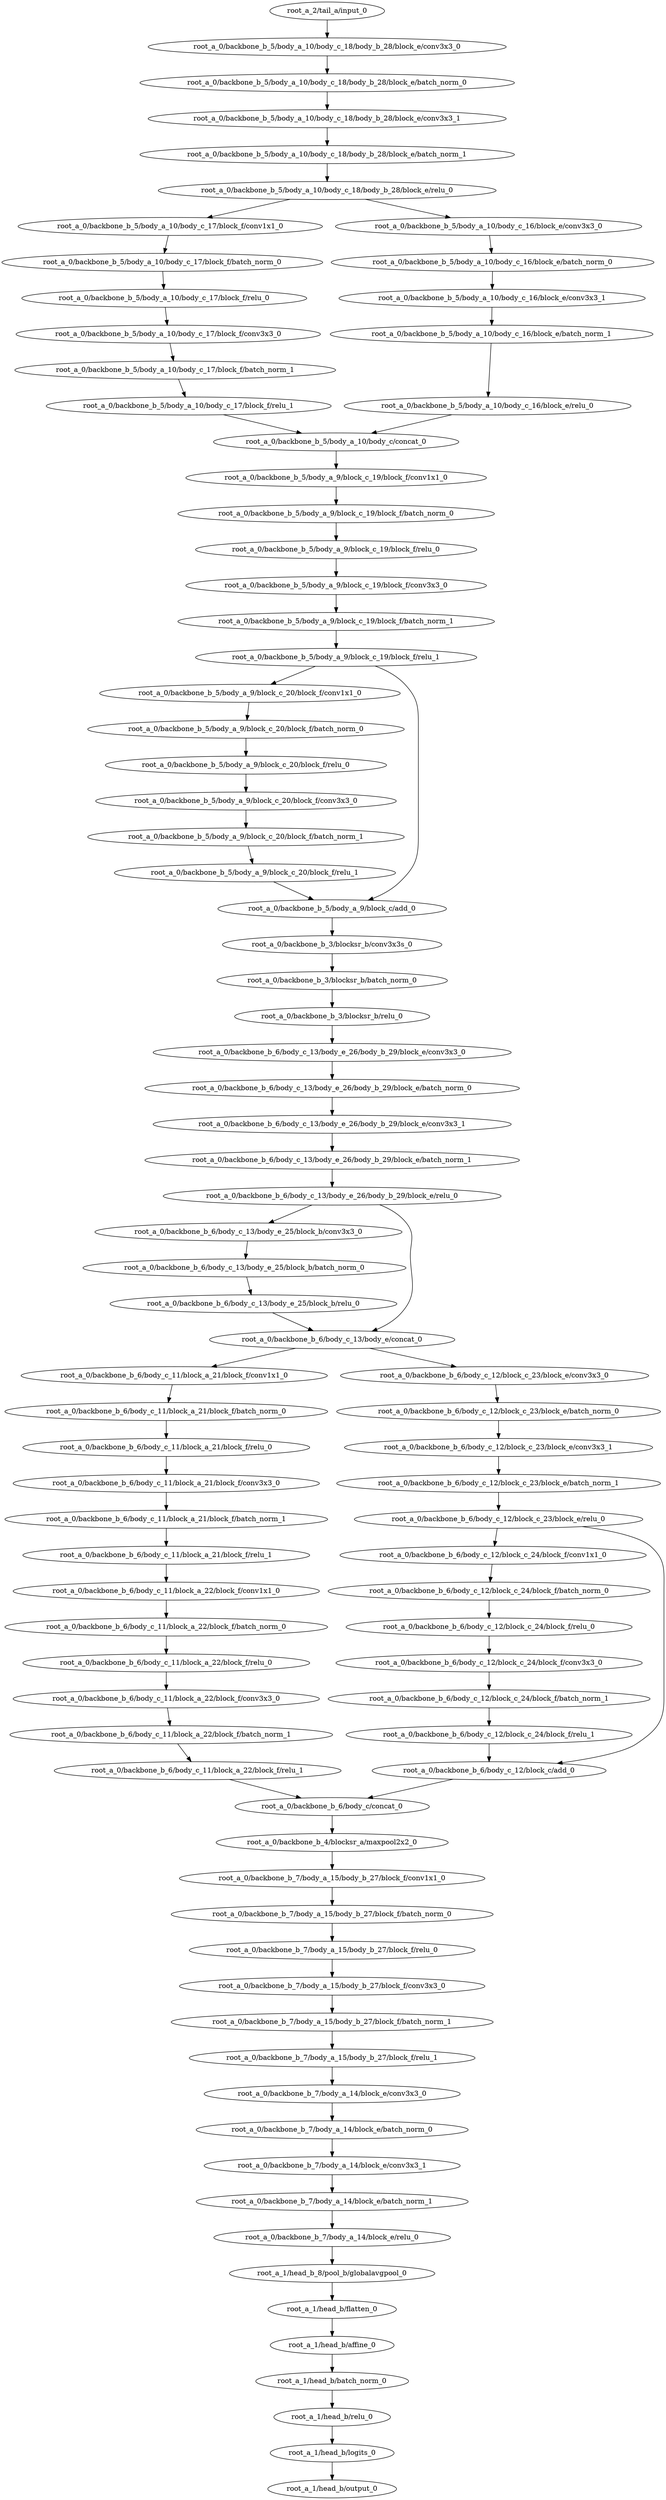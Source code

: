 digraph root_a {
	"root_a_2/tail_a/input_0"
	"root_a_0/backbone_b_5/body_a_10/body_c_18/body_b_28/block_e/conv3x3_0"
	"root_a_0/backbone_b_5/body_a_10/body_c_18/body_b_28/block_e/batch_norm_0"
	"root_a_0/backbone_b_5/body_a_10/body_c_18/body_b_28/block_e/conv3x3_1"
	"root_a_0/backbone_b_5/body_a_10/body_c_18/body_b_28/block_e/batch_norm_1"
	"root_a_0/backbone_b_5/body_a_10/body_c_18/body_b_28/block_e/relu_0"
	"root_a_0/backbone_b_5/body_a_10/body_c_17/block_f/conv1x1_0"
	"root_a_0/backbone_b_5/body_a_10/body_c_17/block_f/batch_norm_0"
	"root_a_0/backbone_b_5/body_a_10/body_c_17/block_f/relu_0"
	"root_a_0/backbone_b_5/body_a_10/body_c_17/block_f/conv3x3_0"
	"root_a_0/backbone_b_5/body_a_10/body_c_17/block_f/batch_norm_1"
	"root_a_0/backbone_b_5/body_a_10/body_c_17/block_f/relu_1"
	"root_a_0/backbone_b_5/body_a_10/body_c_16/block_e/conv3x3_0"
	"root_a_0/backbone_b_5/body_a_10/body_c_16/block_e/batch_norm_0"
	"root_a_0/backbone_b_5/body_a_10/body_c_16/block_e/conv3x3_1"
	"root_a_0/backbone_b_5/body_a_10/body_c_16/block_e/batch_norm_1"
	"root_a_0/backbone_b_5/body_a_10/body_c_16/block_e/relu_0"
	"root_a_0/backbone_b_5/body_a_10/body_c/concat_0"
	"root_a_0/backbone_b_5/body_a_9/block_c_19/block_f/conv1x1_0"
	"root_a_0/backbone_b_5/body_a_9/block_c_19/block_f/batch_norm_0"
	"root_a_0/backbone_b_5/body_a_9/block_c_19/block_f/relu_0"
	"root_a_0/backbone_b_5/body_a_9/block_c_19/block_f/conv3x3_0"
	"root_a_0/backbone_b_5/body_a_9/block_c_19/block_f/batch_norm_1"
	"root_a_0/backbone_b_5/body_a_9/block_c_19/block_f/relu_1"
	"root_a_0/backbone_b_5/body_a_9/block_c_20/block_f/conv1x1_0"
	"root_a_0/backbone_b_5/body_a_9/block_c_20/block_f/batch_norm_0"
	"root_a_0/backbone_b_5/body_a_9/block_c_20/block_f/relu_0"
	"root_a_0/backbone_b_5/body_a_9/block_c_20/block_f/conv3x3_0"
	"root_a_0/backbone_b_5/body_a_9/block_c_20/block_f/batch_norm_1"
	"root_a_0/backbone_b_5/body_a_9/block_c_20/block_f/relu_1"
	"root_a_0/backbone_b_5/body_a_9/block_c/add_0"
	"root_a_0/backbone_b_3/blocksr_b/conv3x3s_0"
	"root_a_0/backbone_b_3/blocksr_b/batch_norm_0"
	"root_a_0/backbone_b_3/blocksr_b/relu_0"
	"root_a_0/backbone_b_6/body_c_13/body_e_26/body_b_29/block_e/conv3x3_0"
	"root_a_0/backbone_b_6/body_c_13/body_e_26/body_b_29/block_e/batch_norm_0"
	"root_a_0/backbone_b_6/body_c_13/body_e_26/body_b_29/block_e/conv3x3_1"
	"root_a_0/backbone_b_6/body_c_13/body_e_26/body_b_29/block_e/batch_norm_1"
	"root_a_0/backbone_b_6/body_c_13/body_e_26/body_b_29/block_e/relu_0"
	"root_a_0/backbone_b_6/body_c_13/body_e_25/block_b/conv3x3_0"
	"root_a_0/backbone_b_6/body_c_13/body_e_25/block_b/batch_norm_0"
	"root_a_0/backbone_b_6/body_c_13/body_e_25/block_b/relu_0"
	"root_a_0/backbone_b_6/body_c_13/body_e/concat_0"
	"root_a_0/backbone_b_6/body_c_11/block_a_21/block_f/conv1x1_0"
	"root_a_0/backbone_b_6/body_c_11/block_a_21/block_f/batch_norm_0"
	"root_a_0/backbone_b_6/body_c_11/block_a_21/block_f/relu_0"
	"root_a_0/backbone_b_6/body_c_11/block_a_21/block_f/conv3x3_0"
	"root_a_0/backbone_b_6/body_c_11/block_a_21/block_f/batch_norm_1"
	"root_a_0/backbone_b_6/body_c_11/block_a_21/block_f/relu_1"
	"root_a_0/backbone_b_6/body_c_11/block_a_22/block_f/conv1x1_0"
	"root_a_0/backbone_b_6/body_c_11/block_a_22/block_f/batch_norm_0"
	"root_a_0/backbone_b_6/body_c_11/block_a_22/block_f/relu_0"
	"root_a_0/backbone_b_6/body_c_11/block_a_22/block_f/conv3x3_0"
	"root_a_0/backbone_b_6/body_c_11/block_a_22/block_f/batch_norm_1"
	"root_a_0/backbone_b_6/body_c_11/block_a_22/block_f/relu_1"
	"root_a_0/backbone_b_6/body_c_12/block_c_23/block_e/conv3x3_0"
	"root_a_0/backbone_b_6/body_c_12/block_c_23/block_e/batch_norm_0"
	"root_a_0/backbone_b_6/body_c_12/block_c_23/block_e/conv3x3_1"
	"root_a_0/backbone_b_6/body_c_12/block_c_23/block_e/batch_norm_1"
	"root_a_0/backbone_b_6/body_c_12/block_c_23/block_e/relu_0"
	"root_a_0/backbone_b_6/body_c_12/block_c_24/block_f/conv1x1_0"
	"root_a_0/backbone_b_6/body_c_12/block_c_24/block_f/batch_norm_0"
	"root_a_0/backbone_b_6/body_c_12/block_c_24/block_f/relu_0"
	"root_a_0/backbone_b_6/body_c_12/block_c_24/block_f/conv3x3_0"
	"root_a_0/backbone_b_6/body_c_12/block_c_24/block_f/batch_norm_1"
	"root_a_0/backbone_b_6/body_c_12/block_c_24/block_f/relu_1"
	"root_a_0/backbone_b_6/body_c_12/block_c/add_0"
	"root_a_0/backbone_b_6/body_c/concat_0"
	"root_a_0/backbone_b_4/blocksr_a/maxpool2x2_0"
	"root_a_0/backbone_b_7/body_a_15/body_b_27/block_f/conv1x1_0"
	"root_a_0/backbone_b_7/body_a_15/body_b_27/block_f/batch_norm_0"
	"root_a_0/backbone_b_7/body_a_15/body_b_27/block_f/relu_0"
	"root_a_0/backbone_b_7/body_a_15/body_b_27/block_f/conv3x3_0"
	"root_a_0/backbone_b_7/body_a_15/body_b_27/block_f/batch_norm_1"
	"root_a_0/backbone_b_7/body_a_15/body_b_27/block_f/relu_1"
	"root_a_0/backbone_b_7/body_a_14/block_e/conv3x3_0"
	"root_a_0/backbone_b_7/body_a_14/block_e/batch_norm_0"
	"root_a_0/backbone_b_7/body_a_14/block_e/conv3x3_1"
	"root_a_0/backbone_b_7/body_a_14/block_e/batch_norm_1"
	"root_a_0/backbone_b_7/body_a_14/block_e/relu_0"
	"root_a_1/head_b_8/pool_b/globalavgpool_0"
	"root_a_1/head_b/flatten_0"
	"root_a_1/head_b/affine_0"
	"root_a_1/head_b/batch_norm_0"
	"root_a_1/head_b/relu_0"
	"root_a_1/head_b/logits_0"
	"root_a_1/head_b/output_0"

	"root_a_2/tail_a/input_0" -> "root_a_0/backbone_b_5/body_a_10/body_c_18/body_b_28/block_e/conv3x3_0"
	"root_a_0/backbone_b_5/body_a_10/body_c_18/body_b_28/block_e/conv3x3_0" -> "root_a_0/backbone_b_5/body_a_10/body_c_18/body_b_28/block_e/batch_norm_0"
	"root_a_0/backbone_b_5/body_a_10/body_c_18/body_b_28/block_e/batch_norm_0" -> "root_a_0/backbone_b_5/body_a_10/body_c_18/body_b_28/block_e/conv3x3_1"
	"root_a_0/backbone_b_5/body_a_10/body_c_18/body_b_28/block_e/conv3x3_1" -> "root_a_0/backbone_b_5/body_a_10/body_c_18/body_b_28/block_e/batch_norm_1"
	"root_a_0/backbone_b_5/body_a_10/body_c_18/body_b_28/block_e/batch_norm_1" -> "root_a_0/backbone_b_5/body_a_10/body_c_18/body_b_28/block_e/relu_0"
	"root_a_0/backbone_b_5/body_a_10/body_c_18/body_b_28/block_e/relu_0" -> "root_a_0/backbone_b_5/body_a_10/body_c_17/block_f/conv1x1_0"
	"root_a_0/backbone_b_5/body_a_10/body_c_17/block_f/conv1x1_0" -> "root_a_0/backbone_b_5/body_a_10/body_c_17/block_f/batch_norm_0"
	"root_a_0/backbone_b_5/body_a_10/body_c_17/block_f/batch_norm_0" -> "root_a_0/backbone_b_5/body_a_10/body_c_17/block_f/relu_0"
	"root_a_0/backbone_b_5/body_a_10/body_c_17/block_f/relu_0" -> "root_a_0/backbone_b_5/body_a_10/body_c_17/block_f/conv3x3_0"
	"root_a_0/backbone_b_5/body_a_10/body_c_17/block_f/conv3x3_0" -> "root_a_0/backbone_b_5/body_a_10/body_c_17/block_f/batch_norm_1"
	"root_a_0/backbone_b_5/body_a_10/body_c_17/block_f/batch_norm_1" -> "root_a_0/backbone_b_5/body_a_10/body_c_17/block_f/relu_1"
	"root_a_0/backbone_b_5/body_a_10/body_c_18/body_b_28/block_e/relu_0" -> "root_a_0/backbone_b_5/body_a_10/body_c_16/block_e/conv3x3_0"
	"root_a_0/backbone_b_5/body_a_10/body_c_16/block_e/conv3x3_0" -> "root_a_0/backbone_b_5/body_a_10/body_c_16/block_e/batch_norm_0"
	"root_a_0/backbone_b_5/body_a_10/body_c_16/block_e/batch_norm_0" -> "root_a_0/backbone_b_5/body_a_10/body_c_16/block_e/conv3x3_1"
	"root_a_0/backbone_b_5/body_a_10/body_c_16/block_e/conv3x3_1" -> "root_a_0/backbone_b_5/body_a_10/body_c_16/block_e/batch_norm_1"
	"root_a_0/backbone_b_5/body_a_10/body_c_16/block_e/batch_norm_1" -> "root_a_0/backbone_b_5/body_a_10/body_c_16/block_e/relu_0"
	"root_a_0/backbone_b_5/body_a_10/body_c_17/block_f/relu_1" -> "root_a_0/backbone_b_5/body_a_10/body_c/concat_0"
	"root_a_0/backbone_b_5/body_a_10/body_c_16/block_e/relu_0" -> "root_a_0/backbone_b_5/body_a_10/body_c/concat_0"
	"root_a_0/backbone_b_5/body_a_10/body_c/concat_0" -> "root_a_0/backbone_b_5/body_a_9/block_c_19/block_f/conv1x1_0"
	"root_a_0/backbone_b_5/body_a_9/block_c_19/block_f/conv1x1_0" -> "root_a_0/backbone_b_5/body_a_9/block_c_19/block_f/batch_norm_0"
	"root_a_0/backbone_b_5/body_a_9/block_c_19/block_f/batch_norm_0" -> "root_a_0/backbone_b_5/body_a_9/block_c_19/block_f/relu_0"
	"root_a_0/backbone_b_5/body_a_9/block_c_19/block_f/relu_0" -> "root_a_0/backbone_b_5/body_a_9/block_c_19/block_f/conv3x3_0"
	"root_a_0/backbone_b_5/body_a_9/block_c_19/block_f/conv3x3_0" -> "root_a_0/backbone_b_5/body_a_9/block_c_19/block_f/batch_norm_1"
	"root_a_0/backbone_b_5/body_a_9/block_c_19/block_f/batch_norm_1" -> "root_a_0/backbone_b_5/body_a_9/block_c_19/block_f/relu_1"
	"root_a_0/backbone_b_5/body_a_9/block_c_19/block_f/relu_1" -> "root_a_0/backbone_b_5/body_a_9/block_c_20/block_f/conv1x1_0"
	"root_a_0/backbone_b_5/body_a_9/block_c_20/block_f/conv1x1_0" -> "root_a_0/backbone_b_5/body_a_9/block_c_20/block_f/batch_norm_0"
	"root_a_0/backbone_b_5/body_a_9/block_c_20/block_f/batch_norm_0" -> "root_a_0/backbone_b_5/body_a_9/block_c_20/block_f/relu_0"
	"root_a_0/backbone_b_5/body_a_9/block_c_20/block_f/relu_0" -> "root_a_0/backbone_b_5/body_a_9/block_c_20/block_f/conv3x3_0"
	"root_a_0/backbone_b_5/body_a_9/block_c_20/block_f/conv3x3_0" -> "root_a_0/backbone_b_5/body_a_9/block_c_20/block_f/batch_norm_1"
	"root_a_0/backbone_b_5/body_a_9/block_c_20/block_f/batch_norm_1" -> "root_a_0/backbone_b_5/body_a_9/block_c_20/block_f/relu_1"
	"root_a_0/backbone_b_5/body_a_9/block_c_19/block_f/relu_1" -> "root_a_0/backbone_b_5/body_a_9/block_c/add_0"
	"root_a_0/backbone_b_5/body_a_9/block_c_20/block_f/relu_1" -> "root_a_0/backbone_b_5/body_a_9/block_c/add_0"
	"root_a_0/backbone_b_5/body_a_9/block_c/add_0" -> "root_a_0/backbone_b_3/blocksr_b/conv3x3s_0"
	"root_a_0/backbone_b_3/blocksr_b/conv3x3s_0" -> "root_a_0/backbone_b_3/blocksr_b/batch_norm_0"
	"root_a_0/backbone_b_3/blocksr_b/batch_norm_0" -> "root_a_0/backbone_b_3/blocksr_b/relu_0"
	"root_a_0/backbone_b_3/blocksr_b/relu_0" -> "root_a_0/backbone_b_6/body_c_13/body_e_26/body_b_29/block_e/conv3x3_0"
	"root_a_0/backbone_b_6/body_c_13/body_e_26/body_b_29/block_e/conv3x3_0" -> "root_a_0/backbone_b_6/body_c_13/body_e_26/body_b_29/block_e/batch_norm_0"
	"root_a_0/backbone_b_6/body_c_13/body_e_26/body_b_29/block_e/batch_norm_0" -> "root_a_0/backbone_b_6/body_c_13/body_e_26/body_b_29/block_e/conv3x3_1"
	"root_a_0/backbone_b_6/body_c_13/body_e_26/body_b_29/block_e/conv3x3_1" -> "root_a_0/backbone_b_6/body_c_13/body_e_26/body_b_29/block_e/batch_norm_1"
	"root_a_0/backbone_b_6/body_c_13/body_e_26/body_b_29/block_e/batch_norm_1" -> "root_a_0/backbone_b_6/body_c_13/body_e_26/body_b_29/block_e/relu_0"
	"root_a_0/backbone_b_6/body_c_13/body_e_26/body_b_29/block_e/relu_0" -> "root_a_0/backbone_b_6/body_c_13/body_e_25/block_b/conv3x3_0"
	"root_a_0/backbone_b_6/body_c_13/body_e_25/block_b/conv3x3_0" -> "root_a_0/backbone_b_6/body_c_13/body_e_25/block_b/batch_norm_0"
	"root_a_0/backbone_b_6/body_c_13/body_e_25/block_b/batch_norm_0" -> "root_a_0/backbone_b_6/body_c_13/body_e_25/block_b/relu_0"
	"root_a_0/backbone_b_6/body_c_13/body_e_26/body_b_29/block_e/relu_0" -> "root_a_0/backbone_b_6/body_c_13/body_e/concat_0"
	"root_a_0/backbone_b_6/body_c_13/body_e_25/block_b/relu_0" -> "root_a_0/backbone_b_6/body_c_13/body_e/concat_0"
	"root_a_0/backbone_b_6/body_c_13/body_e/concat_0" -> "root_a_0/backbone_b_6/body_c_11/block_a_21/block_f/conv1x1_0"
	"root_a_0/backbone_b_6/body_c_11/block_a_21/block_f/conv1x1_0" -> "root_a_0/backbone_b_6/body_c_11/block_a_21/block_f/batch_norm_0"
	"root_a_0/backbone_b_6/body_c_11/block_a_21/block_f/batch_norm_0" -> "root_a_0/backbone_b_6/body_c_11/block_a_21/block_f/relu_0"
	"root_a_0/backbone_b_6/body_c_11/block_a_21/block_f/relu_0" -> "root_a_0/backbone_b_6/body_c_11/block_a_21/block_f/conv3x3_0"
	"root_a_0/backbone_b_6/body_c_11/block_a_21/block_f/conv3x3_0" -> "root_a_0/backbone_b_6/body_c_11/block_a_21/block_f/batch_norm_1"
	"root_a_0/backbone_b_6/body_c_11/block_a_21/block_f/batch_norm_1" -> "root_a_0/backbone_b_6/body_c_11/block_a_21/block_f/relu_1"
	"root_a_0/backbone_b_6/body_c_11/block_a_21/block_f/relu_1" -> "root_a_0/backbone_b_6/body_c_11/block_a_22/block_f/conv1x1_0"
	"root_a_0/backbone_b_6/body_c_11/block_a_22/block_f/conv1x1_0" -> "root_a_0/backbone_b_6/body_c_11/block_a_22/block_f/batch_norm_0"
	"root_a_0/backbone_b_6/body_c_11/block_a_22/block_f/batch_norm_0" -> "root_a_0/backbone_b_6/body_c_11/block_a_22/block_f/relu_0"
	"root_a_0/backbone_b_6/body_c_11/block_a_22/block_f/relu_0" -> "root_a_0/backbone_b_6/body_c_11/block_a_22/block_f/conv3x3_0"
	"root_a_0/backbone_b_6/body_c_11/block_a_22/block_f/conv3x3_0" -> "root_a_0/backbone_b_6/body_c_11/block_a_22/block_f/batch_norm_1"
	"root_a_0/backbone_b_6/body_c_11/block_a_22/block_f/batch_norm_1" -> "root_a_0/backbone_b_6/body_c_11/block_a_22/block_f/relu_1"
	"root_a_0/backbone_b_6/body_c_13/body_e/concat_0" -> "root_a_0/backbone_b_6/body_c_12/block_c_23/block_e/conv3x3_0"
	"root_a_0/backbone_b_6/body_c_12/block_c_23/block_e/conv3x3_0" -> "root_a_0/backbone_b_6/body_c_12/block_c_23/block_e/batch_norm_0"
	"root_a_0/backbone_b_6/body_c_12/block_c_23/block_e/batch_norm_0" -> "root_a_0/backbone_b_6/body_c_12/block_c_23/block_e/conv3x3_1"
	"root_a_0/backbone_b_6/body_c_12/block_c_23/block_e/conv3x3_1" -> "root_a_0/backbone_b_6/body_c_12/block_c_23/block_e/batch_norm_1"
	"root_a_0/backbone_b_6/body_c_12/block_c_23/block_e/batch_norm_1" -> "root_a_0/backbone_b_6/body_c_12/block_c_23/block_e/relu_0"
	"root_a_0/backbone_b_6/body_c_12/block_c_23/block_e/relu_0" -> "root_a_0/backbone_b_6/body_c_12/block_c_24/block_f/conv1x1_0"
	"root_a_0/backbone_b_6/body_c_12/block_c_24/block_f/conv1x1_0" -> "root_a_0/backbone_b_6/body_c_12/block_c_24/block_f/batch_norm_0"
	"root_a_0/backbone_b_6/body_c_12/block_c_24/block_f/batch_norm_0" -> "root_a_0/backbone_b_6/body_c_12/block_c_24/block_f/relu_0"
	"root_a_0/backbone_b_6/body_c_12/block_c_24/block_f/relu_0" -> "root_a_0/backbone_b_6/body_c_12/block_c_24/block_f/conv3x3_0"
	"root_a_0/backbone_b_6/body_c_12/block_c_24/block_f/conv3x3_0" -> "root_a_0/backbone_b_6/body_c_12/block_c_24/block_f/batch_norm_1"
	"root_a_0/backbone_b_6/body_c_12/block_c_24/block_f/batch_norm_1" -> "root_a_0/backbone_b_6/body_c_12/block_c_24/block_f/relu_1"
	"root_a_0/backbone_b_6/body_c_12/block_c_23/block_e/relu_0" -> "root_a_0/backbone_b_6/body_c_12/block_c/add_0"
	"root_a_0/backbone_b_6/body_c_12/block_c_24/block_f/relu_1" -> "root_a_0/backbone_b_6/body_c_12/block_c/add_0"
	"root_a_0/backbone_b_6/body_c_11/block_a_22/block_f/relu_1" -> "root_a_0/backbone_b_6/body_c/concat_0"
	"root_a_0/backbone_b_6/body_c_12/block_c/add_0" -> "root_a_0/backbone_b_6/body_c/concat_0"
	"root_a_0/backbone_b_6/body_c/concat_0" -> "root_a_0/backbone_b_4/blocksr_a/maxpool2x2_0"
	"root_a_0/backbone_b_4/blocksr_a/maxpool2x2_0" -> "root_a_0/backbone_b_7/body_a_15/body_b_27/block_f/conv1x1_0"
	"root_a_0/backbone_b_7/body_a_15/body_b_27/block_f/conv1x1_0" -> "root_a_0/backbone_b_7/body_a_15/body_b_27/block_f/batch_norm_0"
	"root_a_0/backbone_b_7/body_a_15/body_b_27/block_f/batch_norm_0" -> "root_a_0/backbone_b_7/body_a_15/body_b_27/block_f/relu_0"
	"root_a_0/backbone_b_7/body_a_15/body_b_27/block_f/relu_0" -> "root_a_0/backbone_b_7/body_a_15/body_b_27/block_f/conv3x3_0"
	"root_a_0/backbone_b_7/body_a_15/body_b_27/block_f/conv3x3_0" -> "root_a_0/backbone_b_7/body_a_15/body_b_27/block_f/batch_norm_1"
	"root_a_0/backbone_b_7/body_a_15/body_b_27/block_f/batch_norm_1" -> "root_a_0/backbone_b_7/body_a_15/body_b_27/block_f/relu_1"
	"root_a_0/backbone_b_7/body_a_15/body_b_27/block_f/relu_1" -> "root_a_0/backbone_b_7/body_a_14/block_e/conv3x3_0"
	"root_a_0/backbone_b_7/body_a_14/block_e/conv3x3_0" -> "root_a_0/backbone_b_7/body_a_14/block_e/batch_norm_0"
	"root_a_0/backbone_b_7/body_a_14/block_e/batch_norm_0" -> "root_a_0/backbone_b_7/body_a_14/block_e/conv3x3_1"
	"root_a_0/backbone_b_7/body_a_14/block_e/conv3x3_1" -> "root_a_0/backbone_b_7/body_a_14/block_e/batch_norm_1"
	"root_a_0/backbone_b_7/body_a_14/block_e/batch_norm_1" -> "root_a_0/backbone_b_7/body_a_14/block_e/relu_0"
	"root_a_0/backbone_b_7/body_a_14/block_e/relu_0" -> "root_a_1/head_b_8/pool_b/globalavgpool_0"
	"root_a_1/head_b_8/pool_b/globalavgpool_0" -> "root_a_1/head_b/flatten_0"
	"root_a_1/head_b/flatten_0" -> "root_a_1/head_b/affine_0"
	"root_a_1/head_b/affine_0" -> "root_a_1/head_b/batch_norm_0"
	"root_a_1/head_b/batch_norm_0" -> "root_a_1/head_b/relu_0"
	"root_a_1/head_b/relu_0" -> "root_a_1/head_b/logits_0"
	"root_a_1/head_b/logits_0" -> "root_a_1/head_b/output_0"

}